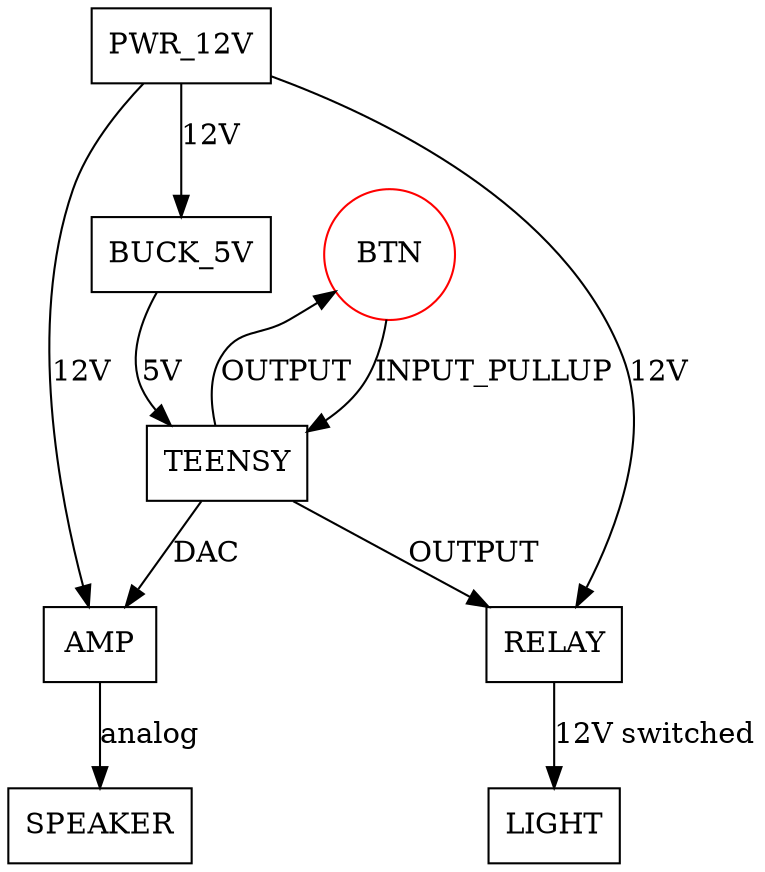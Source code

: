 digraph MovieSign {
  node [shape="rect"]
  BTN [shape="circle", color="red"]
  PWR_12V -> AMP [label="12V"]
  PWR_12V -> BUCK_5V [label="12V"]
  PWR_12V -> RELAY [label="12V"]
  BUCK_5V -> TEENSY [label="5V"]
  BTN -> TEENSY [label="INPUT_PULLUP"]
  TEENSY -> AMP [label="DAC"]
  TEENSY -> RELAY [label="OUTPUT"]
  RELAY -> LIGHT [label="12V switched"]
  TEENSY -> BTN [label="OUTPUT"]
  AMP -> SPEAKER [label="analog"]
}
